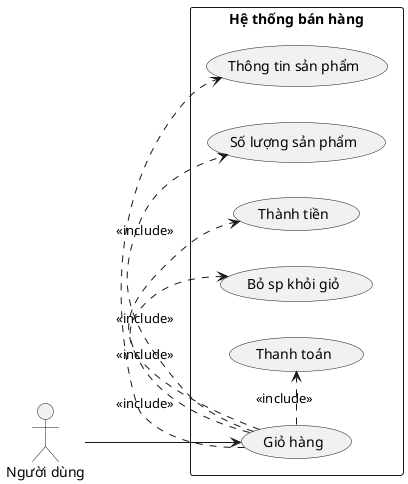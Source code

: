@startuml
left to right direction

actor "Người dùng" as user

rectangle "Hệ thống bán hàng" {
  (Giỏ hàng) as cart
  (Thông tin sản phẩm) as product_info
  (Số lượng sản phẩm) as quantity
  (Thành tiền) as total
  (Bỏ sp khỏi giỏ) as remove
  (Thanh toán) as checkout
  
  user --> cart
  
  cart .> product_info : <<include>>
  cart .> quantity : <<include>>
  cart .> total : <<include>>
  cart .> remove : <<include>>
  cart .> checkout : <<include>>
}
@enduml
